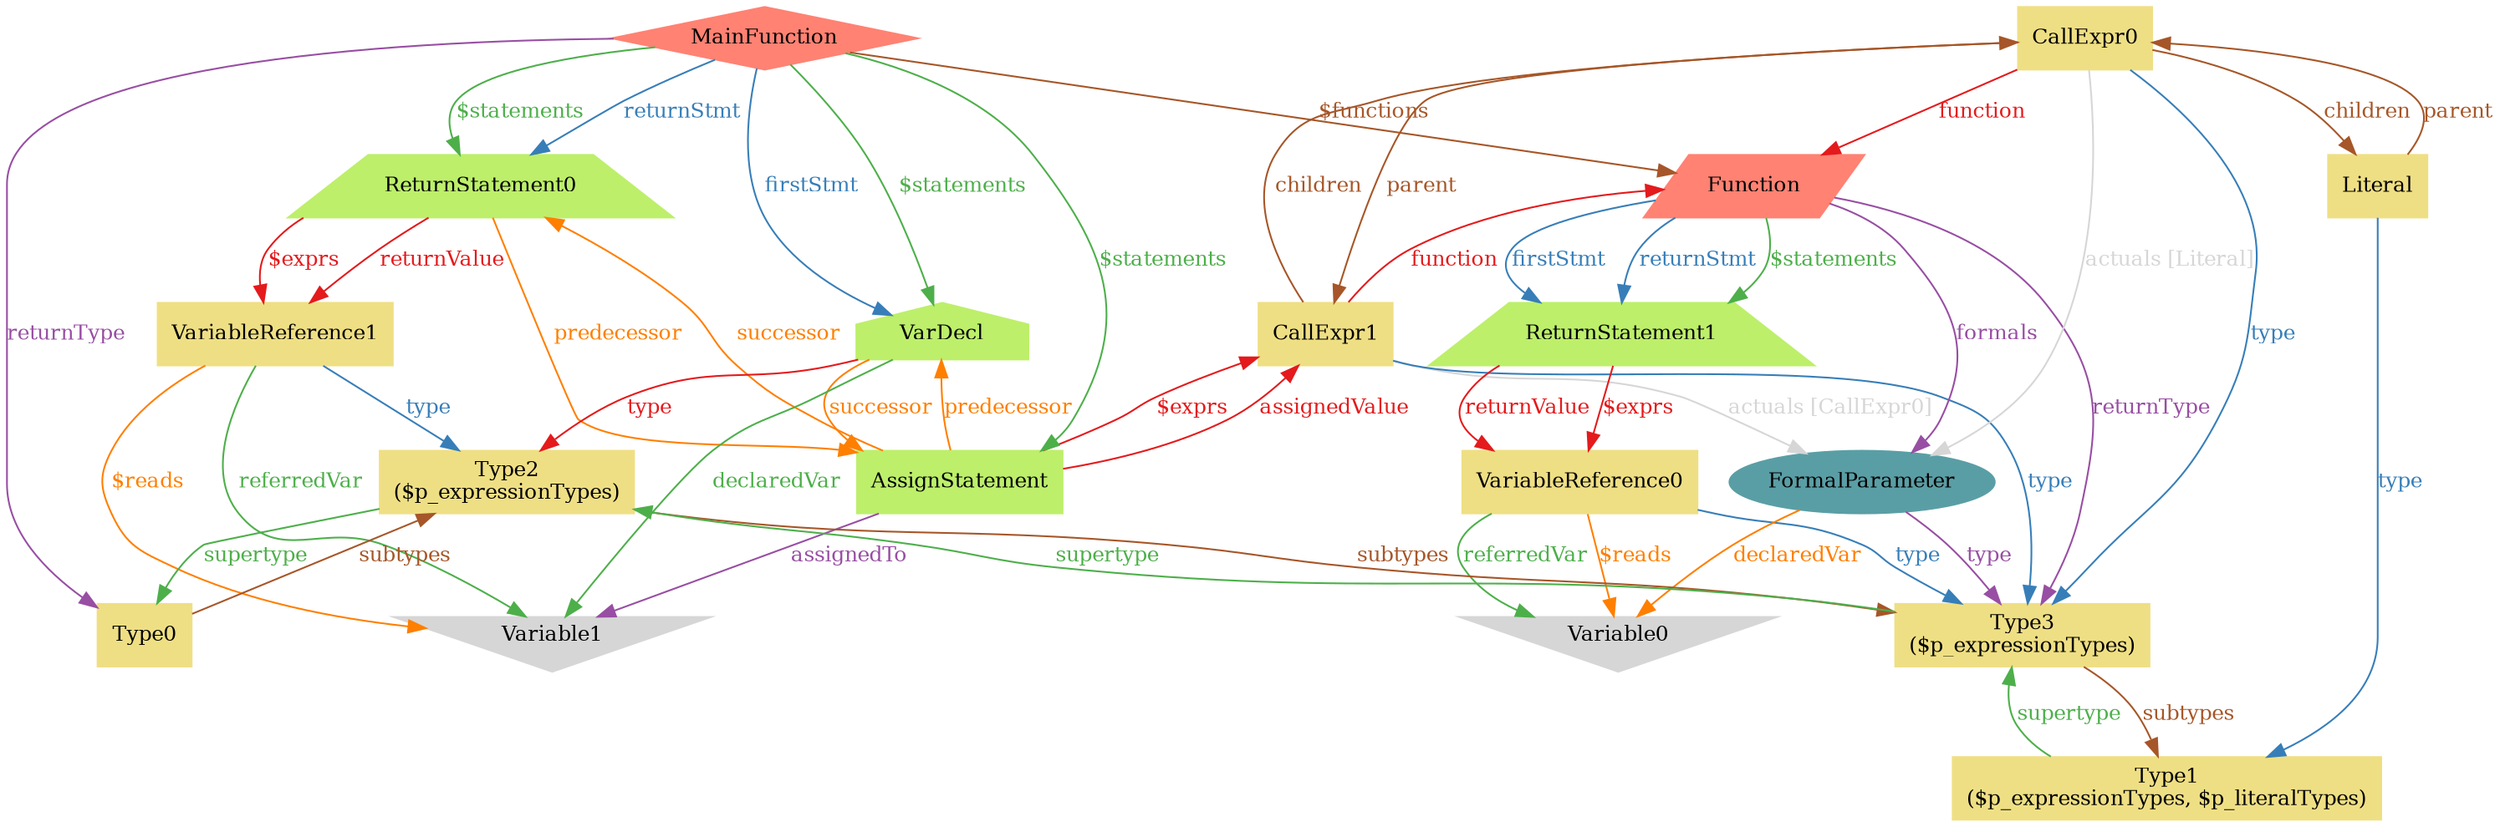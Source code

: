digraph "graph" {
graph [fontsize=12]
node [fontsize=12]
edge [fontsize=12]
rankdir=TB;
"N11" -> "N2" [uuid = "<AssignStatement, CallExpr1>", color = "#e41a1c", fontcolor = "#e41a1c", style = "solid", label = "$exprs", dir = "back", weight = "1"]
"N8" -> "N7" [uuid = "<ReturnStatement0, VariableReference1>", color = "#e41a1c", fontcolor = "#e41a1c", style = "solid", label = "$exprs", dir = "forward", weight = "1"]
"N13" -> "N12" [uuid = "<ReturnStatement1, VariableReference0>", color = "#e41a1c", fontcolor = "#e41a1c", style = "solid", label = "$exprs", dir = "forward", weight = "1"]
"N17" -> "N14" [uuid = "<MainFunction, Function>", color = "#a65628", fontcolor = "#a65628", style = "solid", label = "$functions", dir = "forward", weight = "1"]
"N12" -> "N1" [uuid = "<VariableReference0, Variable0>", color = "#ff7f00", fontcolor = "#ff7f00", style = "solid", label = "$reads", dir = "forward", weight = "1"]
"N7" -> "N0" [uuid = "<VariableReference1, Variable1>", color = "#ff7f00", fontcolor = "#ff7f00", style = "solid", label = "$reads", dir = "forward", weight = "1"]
"N14" -> "N13" [uuid = "<Function, ReturnStatement1>", color = "#4daf4a", fontcolor = "#4daf4a", style = "solid", label = "$statements", dir = "forward", weight = "1"]
"N17" -> "N2" [uuid = "<MainFunction, AssignStatement>", color = "#4daf4a", fontcolor = "#4daf4a", style = "solid", label = "$statements", dir = "forward", weight = "1"]
"N17" -> "N8" [uuid = "<MainFunction, ReturnStatement0>", color = "#4daf4a", fontcolor = "#4daf4a", style = "solid", label = "$statements", dir = "forward", weight = "1"]
"N17" -> "N9" [uuid = "<MainFunction, VarDecl>", color = "#4daf4a", fontcolor = "#4daf4a", style = "solid", label = "$statements", dir = "forward", weight = "1"]
"N16" -> "N10" [uuid = "<CallExpr0, Literal, FormalParameter>", color = "#d6d6d6", fontcolor = "#d6d6d6", style = "solid", label = "actuals [Literal]", dir = "forward", weight = "1"]
"N11" -> "N10" [uuid = "<CallExpr1, CallExpr0, FormalParameter>", color = "#d6d6d6", fontcolor = "#d6d6d6", style = "solid", label = "actuals [CallExpr0]", dir = "forward", weight = "1"]
"N2" -> "N0" [uuid = "<AssignStatement, Variable1>", color = "#984ea3", fontcolor = "#984ea3", style = "solid", label = "assignedTo", dir = "forward", weight = "1"]
"N11" -> "N2" [uuid = "<AssignStatement, CallExpr1>", color = "#e41a1c", fontcolor = "#e41a1c", style = "solid", label = "assignedValue", dir = "back", weight = "1"]
"N16" -> "N15" [uuid = "<CallExpr0, Literal>", color = "#a65628", fontcolor = "#a65628", style = "solid", label = "children", dir = "forward", weight = "1"]
"N16" -> "N11" [uuid = "<CallExpr1, CallExpr0>", color = "#a65628", fontcolor = "#a65628", style = "solid", label = "children", dir = "back", weight = "1"]
"N10" -> "N1" [uuid = "<FormalParameter, Variable0>", color = "#ff7f00", fontcolor = "#ff7f00", style = "solid", label = "declaredVar", dir = "forward", weight = "1"]
"N9" -> "N0" [uuid = "<VarDecl, Variable1>", color = "#4daf4a", fontcolor = "#4daf4a", style = "solid", label = "declaredVar", dir = "forward", weight = "1"]
"N14" -> "N13" [uuid = "<Function, ReturnStatement1>", color = "#377eb8", fontcolor = "#377eb8", style = "solid", label = "firstStmt", dir = "forward", weight = "1"]
"N17" -> "N9" [uuid = "<MainFunction, VarDecl>", color = "#377eb8", fontcolor = "#377eb8", style = "solid", label = "firstStmt", dir = "forward", weight = "1"]
"N14" -> "N10" [uuid = "<Function, FormalParameter>", color = "#984ea3", fontcolor = "#984ea3", style = "solid", label = "formals", dir = "forward", weight = "1"]
"N16" -> "N14" [uuid = "<CallExpr0, Function>", color = "#e41a1c", fontcolor = "#e41a1c", style = "solid", label = "function", dir = "forward", weight = "1"]
"N14" -> "N11" [uuid = "<CallExpr1, Function>", color = "#e41a1c", fontcolor = "#e41a1c", style = "solid", label = "function", dir = "back", weight = "1"]
"N16" -> "N11" [uuid = "<CallExpr0, CallExpr1>", color = "#a65628", fontcolor = "#a65628", style = "solid", label = "parent", dir = "forward", weight = "1"]
"N16" -> "N15" [uuid = "<Literal, CallExpr0>", color = "#a65628", fontcolor = "#a65628", style = "solid", label = "parent", dir = "back", weight = "1"]
"N9" -> "N2" [uuid = "<AssignStatement, VarDecl>", color = "#ff7f00", fontcolor = "#ff7f00", style = "solid", label = "predecessor", dir = "back", weight = "1"]
"N8" -> "N2" [uuid = "<ReturnStatement0, AssignStatement>", color = "#ff7f00", fontcolor = "#ff7f00", style = "solid", label = "predecessor", dir = "forward", weight = "1"]
"N12" -> "N1" [uuid = "<VariableReference0, Variable0>", color = "#4daf4a", fontcolor = "#4daf4a", style = "solid", label = "referredVar", dir = "forward", weight = "1"]
"N7" -> "N0" [uuid = "<VariableReference1, Variable1>", color = "#4daf4a", fontcolor = "#4daf4a", style = "solid", label = "referredVar", dir = "forward", weight = "1"]
"N14" -> "N13" [uuid = "<Function, ReturnStatement1>", color = "#377eb8", fontcolor = "#377eb8", style = "solid", label = "returnStmt", dir = "forward", weight = "1"]
"N17" -> "N8" [uuid = "<MainFunction, ReturnStatement0>", color = "#377eb8", fontcolor = "#377eb8", style = "solid", label = "returnStmt", dir = "forward", weight = "1"]
"N14" -> "N5" [uuid = "<Function, Type3>", color = "#984ea3", fontcolor = "#984ea3", style = "solid", label = "returnType", dir = "forward", weight = "1"]
"N17" -> "N3" [uuid = "<MainFunction, Type0>", color = "#984ea3", fontcolor = "#984ea3", style = "solid", label = "returnType", dir = "forward", weight = "1"]
"N8" -> "N7" [uuid = "<ReturnStatement0, VariableReference1>", color = "#e41a1c", fontcolor = "#e41a1c", style = "solid", label = "returnValue", dir = "forward", weight = "1"]
"N13" -> "N12" [uuid = "<ReturnStatement1, VariableReference0>", color = "#e41a1c", fontcolor = "#e41a1c", style = "solid", label = "returnValue", dir = "forward", weight = "1"]
"N6" -> "N3" [uuid = "<Type0, Type2>", color = "#a65628", fontcolor = "#a65628", style = "solid", label = "subtypes", dir = "back", weight = "1"]
"N6" -> "N5" [uuid = "<Type2, Type3>", color = "#a65628", fontcolor = "#a65628", style = "solid", label = "subtypes", dir = "forward", weight = "1"]
"N5" -> "N4" [uuid = "<Type3, Type1>", color = "#a65628", fontcolor = "#a65628", style = "solid", label = "subtypes", dir = "forward", weight = "1"]
"N8" -> "N2" [uuid = "<AssignStatement, ReturnStatement0>", color = "#ff7f00", fontcolor = "#ff7f00", style = "solid", label = "successor", dir = "back", weight = "1"]
"N9" -> "N2" [uuid = "<VarDecl, AssignStatement>", color = "#ff7f00", fontcolor = "#ff7f00", style = "solid", label = "successor", dir = "forward", weight = "1"]
"N5" -> "N4" [uuid = "<Type1, Type3>", color = "#4daf4a", fontcolor = "#4daf4a", style = "solid", label = "supertype", dir = "back", weight = "1"]
"N6" -> "N3" [uuid = "<Type2, Type0>", color = "#4daf4a", fontcolor = "#4daf4a", style = "solid", label = "supertype", dir = "forward", weight = "1"]
"N6" -> "N5" [uuid = "<Type3, Type2>", color = "#4daf4a", fontcolor = "#4daf4a", style = "solid", label = "supertype", dir = "back", weight = "1"]
"N16" -> "N5" [uuid = "<CallExpr0, Type3>", color = "#377eb8", fontcolor = "#377eb8", style = "solid", label = "type", dir = "forward", weight = "1"]
"N11" -> "N5" [uuid = "<CallExpr1, Type3>", color = "#377eb8", fontcolor = "#377eb8", style = "solid", label = "type", dir = "forward", weight = "1"]
"N15" -> "N4" [uuid = "<Literal, Type1>", color = "#377eb8", fontcolor = "#377eb8", style = "solid", label = "type", dir = "forward", weight = "1"]
"N12" -> "N5" [uuid = "<VariableReference0, Type3>", color = "#377eb8", fontcolor = "#377eb8", style = "solid", label = "type", dir = "forward", weight = "1"]
"N7" -> "N6" [uuid = "<VariableReference1, Type2>", color = "#377eb8", fontcolor = "#377eb8", style = "solid", label = "type", dir = "forward", weight = "1"]
"N10" -> "N5" [uuid = "<FormalParameter, Type3>", color = "#984ea3", fontcolor = "#984ea3", style = "solid", label = "type", dir = "forward", weight = "1"]
"N9" -> "N6" [uuid = "<VarDecl, Type2>", color = "#e41a1c", fontcolor = "#e41a1c", style = "solid", label = "type", dir = "forward", weight = "1"]
"N0" [uuid="Variable1", label="Variable1", color="#d6d6d6", fontcolor = "#000000", shape = "invtriangle", style = "filled, solid"]
"N1" [uuid="Variable0", label="Variable0", color="#d6d6d6", fontcolor = "#000000", shape = "invtriangle", style = "filled, solid"]
"N2" [uuid="AssignStatement", label="AssignStatement", color="#bdef6b", fontcolor = "#000000", shape = "box", style = "filled, solid"]
"N3" [uuid="Type0", label="Type0", color="#efdf84", fontcolor = "#000000", shape = "box", style = "filled, solid"]
"N4" [uuid="Type1", label="Type1\n($p_expressionTypes, $p_literalTypes)", color="#efdf84", fontcolor = "#000000", shape = "box", style = "filled, solid"]
"N5" [uuid="Type3", label="Type3\n($p_expressionTypes)", color="#efdf84", fontcolor = "#000000", shape = "box", style = "filled, solid"]
"N6" [uuid="Type2", label="Type2\n($p_expressionTypes)", color="#efdf84", fontcolor = "#000000", shape = "box", style = "filled, solid"]
"N7" [uuid="VariableReference1", label="VariableReference1", color="#efdf84", fontcolor = "#000000", shape = "box", style = "filled, solid"]
"N8" [uuid="ReturnStatement0", label="ReturnStatement0", color="#bdef6b", fontcolor = "#000000", shape = "trapezium", style = "filled, solid"]
"N9" [uuid="VarDecl", label="VarDecl", color="#bdef6b", fontcolor = "#000000", shape = "house", style = "filled, solid"]
"N10" [uuid="FormalParameter", label="FormalParameter", color="#5a9ea5", fontcolor = "#000000", shape = "ellipse", style = "filled, solid"]
"N11" [uuid="CallExpr1", label="CallExpr1", color="#efdf84", fontcolor = "#000000", shape = "box", style = "filled, solid"]
"N12" [uuid="VariableReference0", label="VariableReference0", color="#efdf84", fontcolor = "#000000", shape = "box", style = "filled, solid"]
"N13" [uuid="ReturnStatement1", label="ReturnStatement1", color="#bdef6b", fontcolor = "#000000", shape = "trapezium", style = "filled, solid"]
"N14" [uuid="Function", label="Function", color="#ff8273", fontcolor = "#000000", shape = "parallelogram", style = "filled, solid"]
"N15" [uuid="Literal", label="Literal", color="#efdf84", fontcolor = "#000000", shape = "box", style = "filled, solid"]
"N16" [uuid="CallExpr0", label="CallExpr0", color="#efdf84", fontcolor = "#000000", shape = "box", style = "filled, solid"]
"N17" [uuid="MainFunction", label="MainFunction", color="#ff8273", fontcolor = "#000000", shape = "diamond", style = "filled, solid"]
}
